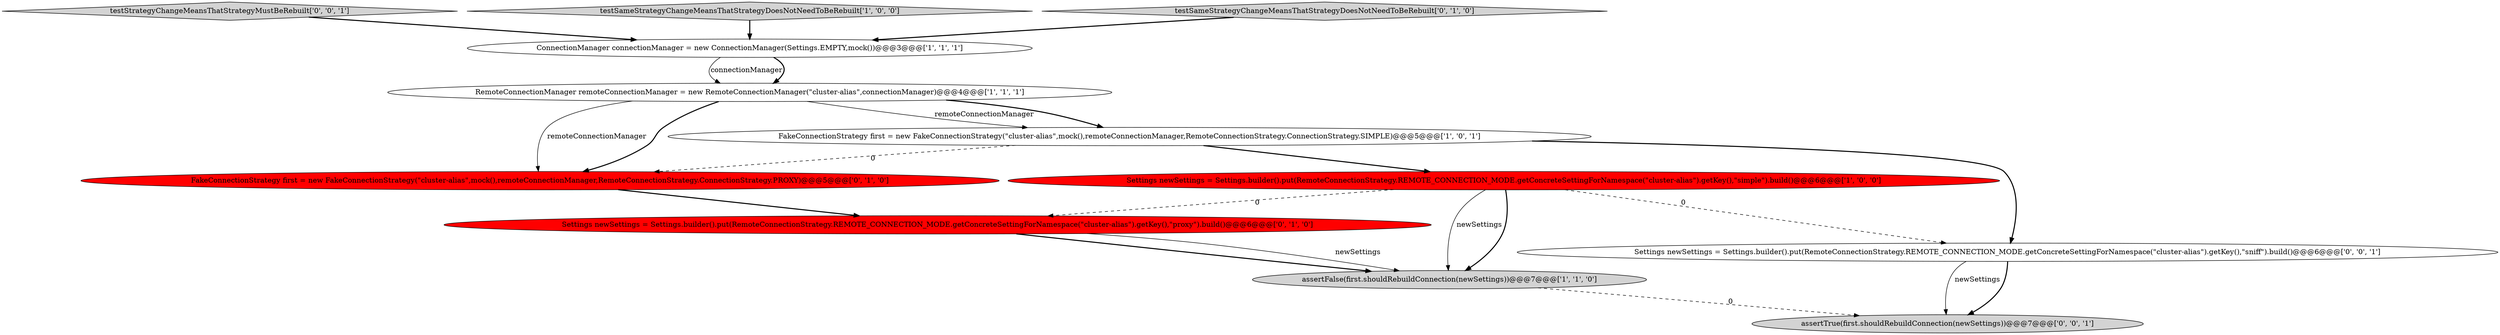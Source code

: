 digraph {
1 [style = filled, label = "Settings newSettings = Settings.builder().put(RemoteConnectionStrategy.REMOTE_CONNECTION_MODE.getConcreteSettingForNamespace(\"cluster-alias\").getKey(),\"simple\").build()@@@6@@@['1', '0', '0']", fillcolor = red, shape = ellipse image = "AAA1AAABBB1BBB"];
11 [style = filled, label = "assertTrue(first.shouldRebuildConnection(newSettings))@@@7@@@['0', '0', '1']", fillcolor = lightgray, shape = ellipse image = "AAA0AAABBB3BBB"];
9 [style = filled, label = "testStrategyChangeMeansThatStrategyMustBeRebuilt['0', '0', '1']", fillcolor = lightgray, shape = diamond image = "AAA0AAABBB3BBB"];
10 [style = filled, label = "Settings newSettings = Settings.builder().put(RemoteConnectionStrategy.REMOTE_CONNECTION_MODE.getConcreteSettingForNamespace(\"cluster-alias\").getKey(),\"sniff\").build()@@@6@@@['0', '0', '1']", fillcolor = white, shape = ellipse image = "AAA0AAABBB3BBB"];
0 [style = filled, label = "RemoteConnectionManager remoteConnectionManager = new RemoteConnectionManager(\"cluster-alias\",connectionManager)@@@4@@@['1', '1', '1']", fillcolor = white, shape = ellipse image = "AAA0AAABBB1BBB"];
2 [style = filled, label = "assertFalse(first.shouldRebuildConnection(newSettings))@@@7@@@['1', '1', '0']", fillcolor = lightgray, shape = ellipse image = "AAA0AAABBB1BBB"];
5 [style = filled, label = "FakeConnectionStrategy first = new FakeConnectionStrategy(\"cluster-alias\",mock(),remoteConnectionManager,RemoteConnectionStrategy.ConnectionStrategy.SIMPLE)@@@5@@@['1', '0', '1']", fillcolor = white, shape = ellipse image = "AAA0AAABBB1BBB"];
3 [style = filled, label = "ConnectionManager connectionManager = new ConnectionManager(Settings.EMPTY,mock())@@@3@@@['1', '1', '1']", fillcolor = white, shape = ellipse image = "AAA0AAABBB1BBB"];
7 [style = filled, label = "FakeConnectionStrategy first = new FakeConnectionStrategy(\"cluster-alias\",mock(),remoteConnectionManager,RemoteConnectionStrategy.ConnectionStrategy.PROXY)@@@5@@@['0', '1', '0']", fillcolor = red, shape = ellipse image = "AAA1AAABBB2BBB"];
4 [style = filled, label = "testSameStrategyChangeMeansThatStrategyDoesNotNeedToBeRebuilt['1', '0', '0']", fillcolor = lightgray, shape = diamond image = "AAA0AAABBB1BBB"];
8 [style = filled, label = "Settings newSettings = Settings.builder().put(RemoteConnectionStrategy.REMOTE_CONNECTION_MODE.getConcreteSettingForNamespace(\"cluster-alias\").getKey(),\"proxy\").build()@@@6@@@['0', '1', '0']", fillcolor = red, shape = ellipse image = "AAA1AAABBB2BBB"];
6 [style = filled, label = "testSameStrategyChangeMeansThatStrategyDoesNotNeedToBeRebuilt['0', '1', '0']", fillcolor = lightgray, shape = diamond image = "AAA0AAABBB2BBB"];
6->3 [style = bold, label=""];
4->3 [style = bold, label=""];
5->10 [style = bold, label=""];
1->10 [style = dashed, label="0"];
3->0 [style = solid, label="connectionManager"];
7->8 [style = bold, label=""];
0->7 [style = solid, label="remoteConnectionManager"];
3->0 [style = bold, label=""];
0->7 [style = bold, label=""];
5->1 [style = bold, label=""];
10->11 [style = solid, label="newSettings"];
8->2 [style = bold, label=""];
0->5 [style = solid, label="remoteConnectionManager"];
1->2 [style = solid, label="newSettings"];
9->3 [style = bold, label=""];
1->8 [style = dashed, label="0"];
2->11 [style = dashed, label="0"];
1->2 [style = bold, label=""];
8->2 [style = solid, label="newSettings"];
5->7 [style = dashed, label="0"];
0->5 [style = bold, label=""];
10->11 [style = bold, label=""];
}
